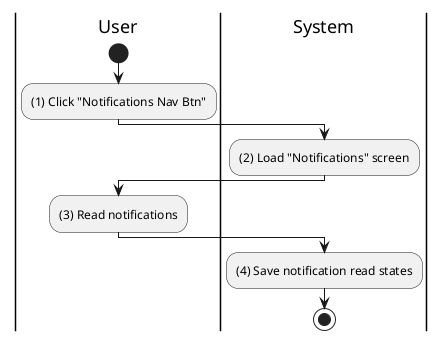 @startuml my-notification-view
|u|User
|s|System

|u|
start
:(1) Click "Notifications Nav Btn";

|s|
:(2) Load "Notifications" screen;

|u|
:(3) Read notifications;

|s|
:(4) Save notification read states;
stop
@enduml
